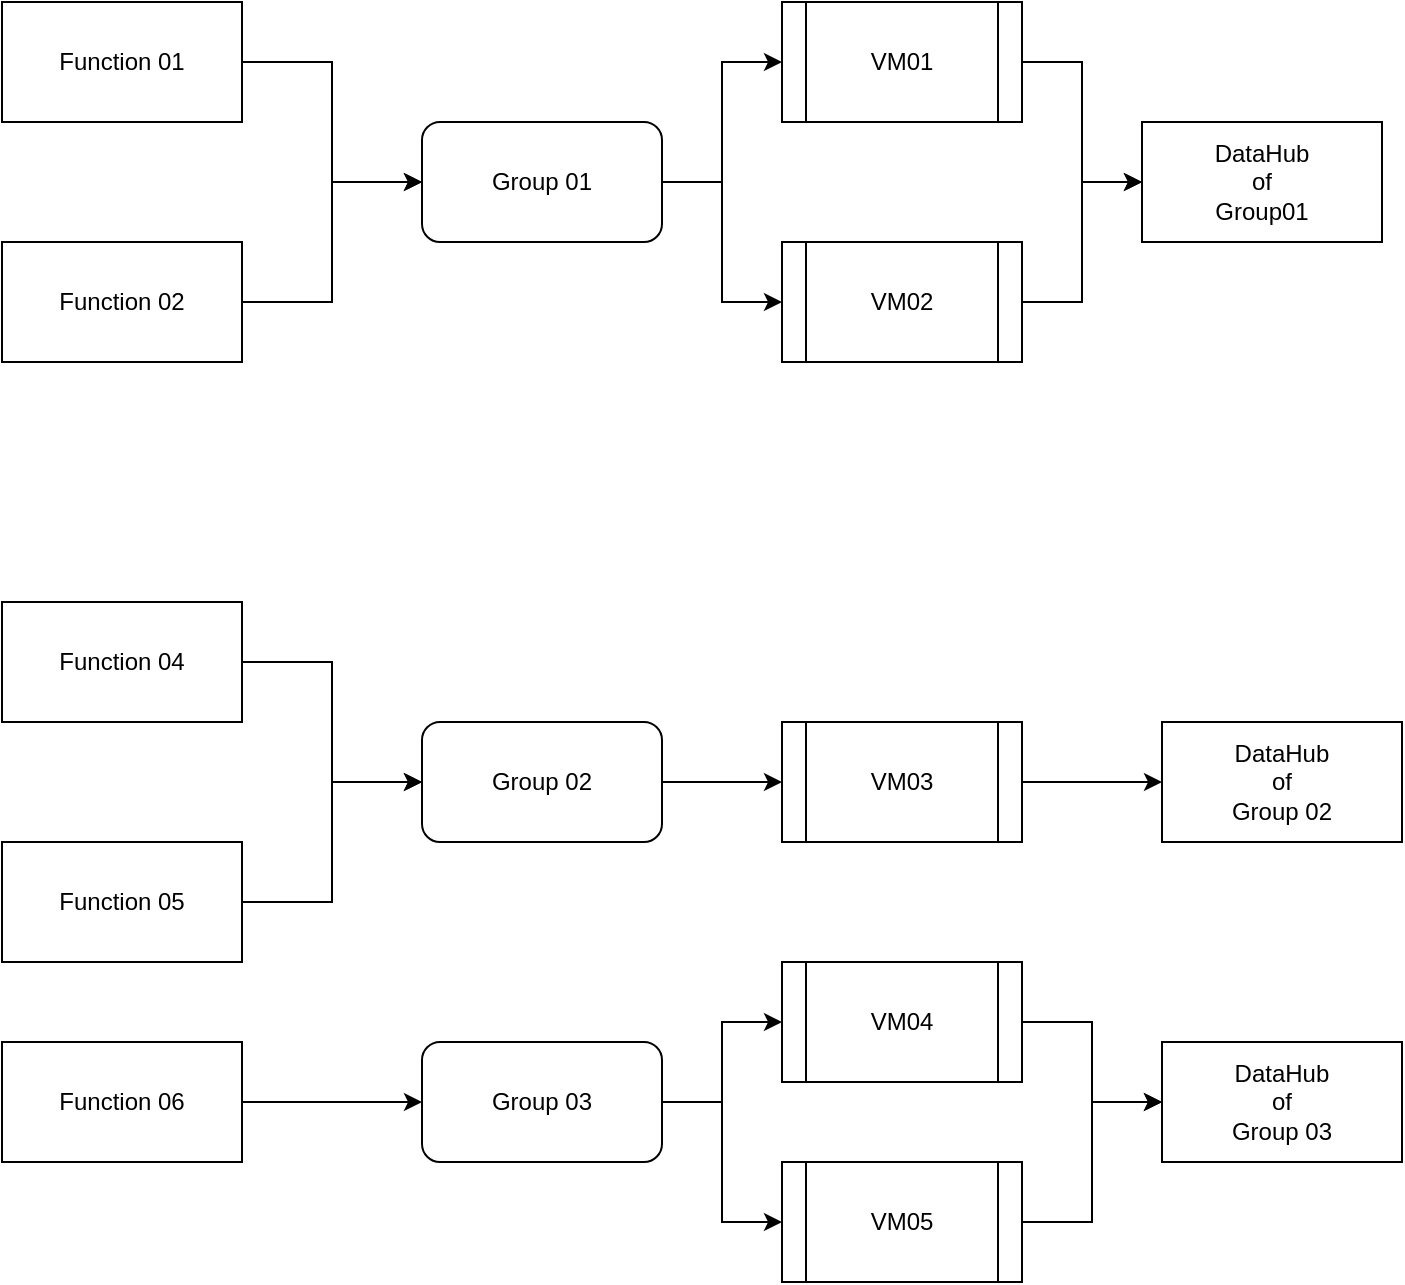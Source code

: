 <mxfile version="12.2.4" pages="1"><diagram id="79gxWcr9ogLX82xfp1uS" name="Page-1"><mxGraphModel dx="622" dy="326" grid="1" gridSize="10" guides="1" tooltips="1" connect="1" arrows="1" fold="1" page="1" pageScale="1" pageWidth="850" pageHeight="1100" math="0" shadow="0"><root><mxCell id="0"/><mxCell id="1" parent="0"/><mxCell id="ZjAToMs5AKqTmNq9TDuJ-50" style="edgeStyle=orthogonalEdgeStyle;rounded=0;orthogonalLoop=1;jettySize=auto;html=1;entryX=0;entryY=0.5;entryDx=0;entryDy=0;" parent="1" source="ZjAToMs5AKqTmNq9TDuJ-32" target="ZjAToMs5AKqTmNq9TDuJ-38" edge="1"><mxGeometry relative="1" as="geometry"/></mxCell><mxCell id="ZjAToMs5AKqTmNq9TDuJ-32" value="Function 01" style="rounded=0;whiteSpace=wrap;html=1;" parent="1" vertex="1"><mxGeometry x="140" y="140" width="120" height="60" as="geometry"/></mxCell><mxCell id="ZjAToMs5AKqTmNq9TDuJ-48" style="edgeStyle=orthogonalEdgeStyle;rounded=0;orthogonalLoop=1;jettySize=auto;html=1;entryX=0;entryY=0.5;entryDx=0;entryDy=0;" parent="1" source="ZjAToMs5AKqTmNq9TDuJ-33" target="ZjAToMs5AKqTmNq9TDuJ-38" edge="1"><mxGeometry relative="1" as="geometry"/></mxCell><mxCell id="ZjAToMs5AKqTmNq9TDuJ-33" value="Function 02" style="rounded=0;whiteSpace=wrap;html=1;" parent="1" vertex="1"><mxGeometry x="140" y="260" width="120" height="60" as="geometry"/></mxCell><mxCell id="ZjAToMs5AKqTmNq9TDuJ-47" style="edgeStyle=orthogonalEdgeStyle;rounded=0;orthogonalLoop=1;jettySize=auto;html=1;entryX=0;entryY=0.5;entryDx=0;entryDy=0;" parent="1" source="ZjAToMs5AKqTmNq9TDuJ-35" target="ZjAToMs5AKqTmNq9TDuJ-39" edge="1"><mxGeometry relative="1" as="geometry"/></mxCell><mxCell id="ZjAToMs5AKqTmNq9TDuJ-35" value="Function 04" style="rounded=0;whiteSpace=wrap;html=1;" parent="1" vertex="1"><mxGeometry x="140" y="440" width="120" height="60" as="geometry"/></mxCell><mxCell id="ZjAToMs5AKqTmNq9TDuJ-46" style="edgeStyle=orthogonalEdgeStyle;rounded=0;orthogonalLoop=1;jettySize=auto;html=1;entryX=0;entryY=0.5;entryDx=0;entryDy=0;" parent="1" source="ZjAToMs5AKqTmNq9TDuJ-36" target="ZjAToMs5AKqTmNq9TDuJ-39" edge="1"><mxGeometry relative="1" as="geometry"/></mxCell><mxCell id="ZjAToMs5AKqTmNq9TDuJ-36" value="Function 05" style="rounded=0;whiteSpace=wrap;html=1;" parent="1" vertex="1"><mxGeometry x="140" y="560" width="120" height="60" as="geometry"/></mxCell><mxCell id="ZjAToMs5AKqTmNq9TDuJ-43" style="edgeStyle=orthogonalEdgeStyle;rounded=0;orthogonalLoop=1;jettySize=auto;html=1;entryX=0;entryY=0.5;entryDx=0;entryDy=0;" parent="1" source="ZjAToMs5AKqTmNq9TDuJ-38" target="ZjAToMs5AKqTmNq9TDuJ-40" edge="1"><mxGeometry relative="1" as="geometry"/></mxCell><mxCell id="ZjAToMs5AKqTmNq9TDuJ-44" style="edgeStyle=orthogonalEdgeStyle;rounded=0;orthogonalLoop=1;jettySize=auto;html=1;entryX=0;entryY=0.5;entryDx=0;entryDy=0;" parent="1" source="ZjAToMs5AKqTmNq9TDuJ-38" target="ZjAToMs5AKqTmNq9TDuJ-41" edge="1"><mxGeometry relative="1" as="geometry"/></mxCell><mxCell id="ZjAToMs5AKqTmNq9TDuJ-38" value="Group 01" style="rounded=1;whiteSpace=wrap;html=1;" parent="1" vertex="1"><mxGeometry x="350" y="200" width="120" height="60" as="geometry"/></mxCell><mxCell id="ZjAToMs5AKqTmNq9TDuJ-45" style="edgeStyle=orthogonalEdgeStyle;rounded=0;orthogonalLoop=1;jettySize=auto;html=1;" parent="1" source="ZjAToMs5AKqTmNq9TDuJ-39" target="ZjAToMs5AKqTmNq9TDuJ-42" edge="1"><mxGeometry relative="1" as="geometry"/></mxCell><mxCell id="ZjAToMs5AKqTmNq9TDuJ-39" value="Group 02" style="rounded=1;whiteSpace=wrap;html=1;" parent="1" vertex="1"><mxGeometry x="350" y="500" width="120" height="60" as="geometry"/></mxCell><mxCell id="ZjAToMs5AKqTmNq9TDuJ-52" style="edgeStyle=orthogonalEdgeStyle;rounded=0;orthogonalLoop=1;jettySize=auto;html=1;" parent="1" source="ZjAToMs5AKqTmNq9TDuJ-40" target="ZjAToMs5AKqTmNq9TDuJ-51" edge="1"><mxGeometry relative="1" as="geometry"/></mxCell><mxCell id="ZjAToMs5AKqTmNq9TDuJ-40" value="VM01" style="shape=process;whiteSpace=wrap;html=1;backgroundOutline=1;" parent="1" vertex="1"><mxGeometry x="530" y="140" width="120" height="60" as="geometry"/></mxCell><mxCell id="ZjAToMs5AKqTmNq9TDuJ-53" style="edgeStyle=orthogonalEdgeStyle;rounded=0;orthogonalLoop=1;jettySize=auto;html=1;entryX=0;entryY=0.5;entryDx=0;entryDy=0;" parent="1" source="ZjAToMs5AKqTmNq9TDuJ-41" target="ZjAToMs5AKqTmNq9TDuJ-51" edge="1"><mxGeometry relative="1" as="geometry"/></mxCell><mxCell id="ZjAToMs5AKqTmNq9TDuJ-41" value="VM02" style="shape=process;whiteSpace=wrap;html=1;backgroundOutline=1;" parent="1" vertex="1"><mxGeometry x="530" y="260" width="120" height="60" as="geometry"/></mxCell><mxCell id="ZjAToMs5AKqTmNq9TDuJ-55" style="edgeStyle=orthogonalEdgeStyle;rounded=0;orthogonalLoop=1;jettySize=auto;html=1;" parent="1" source="ZjAToMs5AKqTmNq9TDuJ-42" target="ZjAToMs5AKqTmNq9TDuJ-54" edge="1"><mxGeometry relative="1" as="geometry"/></mxCell><mxCell id="ZjAToMs5AKqTmNq9TDuJ-42" value="VM03" style="shape=process;whiteSpace=wrap;html=1;backgroundOutline=1;" parent="1" vertex="1"><mxGeometry x="530" y="500" width="120" height="60" as="geometry"/></mxCell><mxCell id="ZjAToMs5AKqTmNq9TDuJ-51" value="DataHub&lt;br&gt;of&lt;br&gt;Group01" style="rounded=0;whiteSpace=wrap;html=1;" parent="1" vertex="1"><mxGeometry x="710" y="200" width="120" height="60" as="geometry"/></mxCell><mxCell id="ZjAToMs5AKqTmNq9TDuJ-54" value="DataHub&lt;br&gt;of&lt;br&gt;Group 02" style="rounded=0;whiteSpace=wrap;html=1;" parent="1" vertex="1"><mxGeometry x="720" y="500" width="120" height="60" as="geometry"/></mxCell><mxCell id="AjAlDVNsyf4oJvBUPBNU-6" value="" style="edgeStyle=orthogonalEdgeStyle;rounded=0;orthogonalLoop=1;jettySize=auto;html=1;" parent="1" source="AjAlDVNsyf4oJvBUPBNU-1" target="AjAlDVNsyf4oJvBUPBNU-2" edge="1"><mxGeometry relative="1" as="geometry"/></mxCell><mxCell id="AjAlDVNsyf4oJvBUPBNU-1" value="Function 06" style="rounded=0;whiteSpace=wrap;html=1;" parent="1" vertex="1"><mxGeometry x="140" y="660" width="120" height="60" as="geometry"/></mxCell><mxCell id="AjAlDVNsyf4oJvBUPBNU-7" style="edgeStyle=orthogonalEdgeStyle;rounded=0;orthogonalLoop=1;jettySize=auto;html=1;entryX=0;entryY=0.5;entryDx=0;entryDy=0;" parent="1" source="AjAlDVNsyf4oJvBUPBNU-2" target="AjAlDVNsyf4oJvBUPBNU-3" edge="1"><mxGeometry relative="1" as="geometry"/></mxCell><mxCell id="AjAlDVNsyf4oJvBUPBNU-8" style="edgeStyle=orthogonalEdgeStyle;rounded=0;orthogonalLoop=1;jettySize=auto;html=1;" parent="1" source="AjAlDVNsyf4oJvBUPBNU-2" target="AjAlDVNsyf4oJvBUPBNU-4" edge="1"><mxGeometry relative="1" as="geometry"/></mxCell><mxCell id="AjAlDVNsyf4oJvBUPBNU-2" value="Group 03" style="rounded=1;whiteSpace=wrap;html=1;" parent="1" vertex="1"><mxGeometry x="350" y="660" width="120" height="60" as="geometry"/></mxCell><mxCell id="AjAlDVNsyf4oJvBUPBNU-9" style="edgeStyle=orthogonalEdgeStyle;rounded=0;orthogonalLoop=1;jettySize=auto;html=1;" parent="1" source="AjAlDVNsyf4oJvBUPBNU-3" target="AjAlDVNsyf4oJvBUPBNU-5" edge="1"><mxGeometry relative="1" as="geometry"/></mxCell><mxCell id="AjAlDVNsyf4oJvBUPBNU-3" value="VM04" style="shape=process;whiteSpace=wrap;html=1;backgroundOutline=1;" parent="1" vertex="1"><mxGeometry x="530" y="620" width="120" height="60" as="geometry"/></mxCell><mxCell id="AjAlDVNsyf4oJvBUPBNU-10" style="edgeStyle=orthogonalEdgeStyle;rounded=0;orthogonalLoop=1;jettySize=auto;html=1;" parent="1" source="AjAlDVNsyf4oJvBUPBNU-4" target="AjAlDVNsyf4oJvBUPBNU-5" edge="1"><mxGeometry relative="1" as="geometry"/></mxCell><mxCell id="AjAlDVNsyf4oJvBUPBNU-4" value="VM05" style="shape=process;whiteSpace=wrap;html=1;backgroundOutline=1;" parent="1" vertex="1"><mxGeometry x="530" y="720" width="120" height="60" as="geometry"/></mxCell><mxCell id="AjAlDVNsyf4oJvBUPBNU-5" value="DataHub&lt;br&gt;of&lt;br&gt;Group 03" style="rounded=0;whiteSpace=wrap;html=1;" parent="1" vertex="1"><mxGeometry x="720" y="660" width="120" height="60" as="geometry"/></mxCell></root></mxGraphModel></diagram></mxfile>